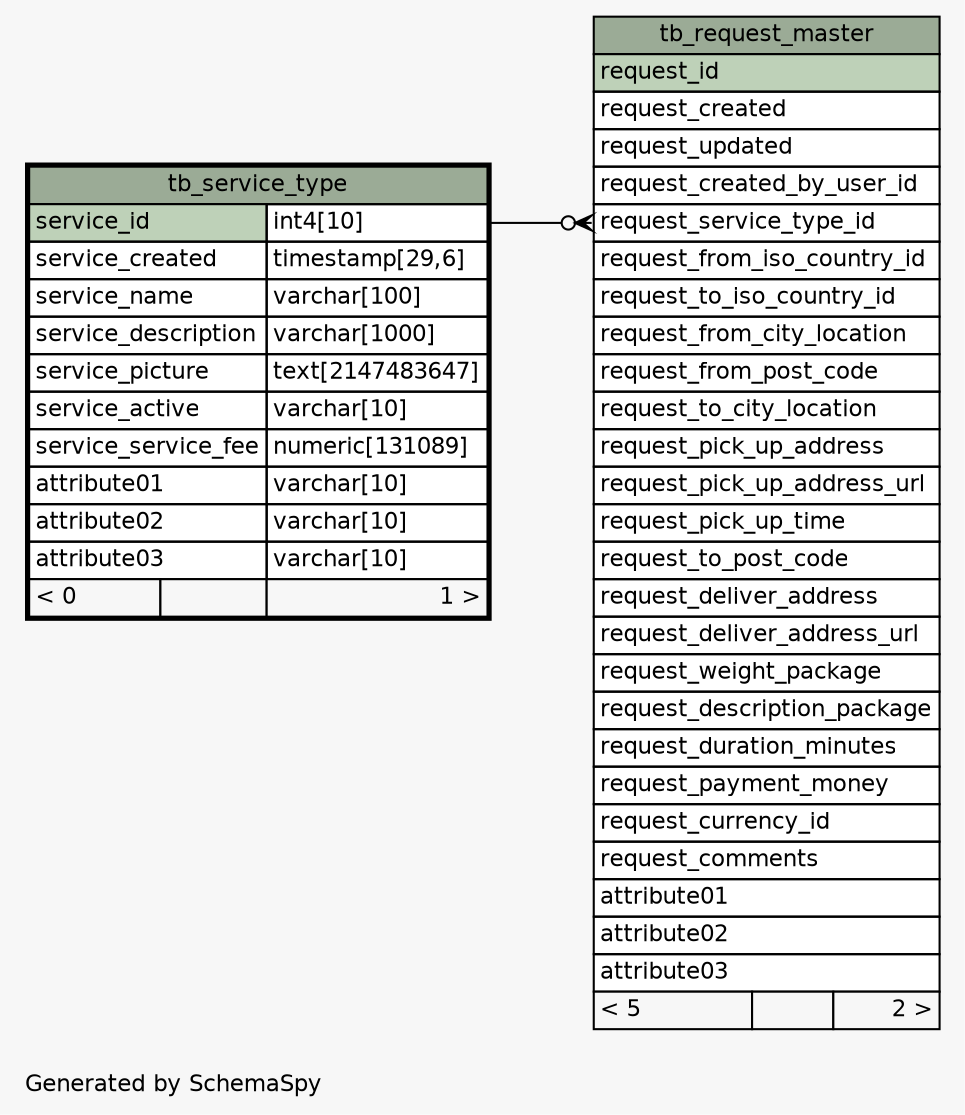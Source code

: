 // dot 2.34.0 on Linux 3.12.1-1-MANJARO
// SchemaSpy rev 590
digraph "oneDegreeRelationshipsDiagram" {
  graph [
    rankdir="RL"
    bgcolor="#f7f7f7"
    label="\nGenerated by SchemaSpy"
    labeljust="l"
    nodesep="0.18"
    ranksep="0.46"
    fontname="Helvetica"
    fontsize="11"
  ];
  node [
    fontname="Helvetica"
    fontsize="11"
    shape="plaintext"
  ];
  edge [
    arrowsize="0.8"
  ];
  "tb_request_master":"request_service_type_id":w -> "tb_service_type":"service_id.type":e [arrowhead=none dir=back arrowtail=crowodot];
  "tb_request_master" [
    label=<
    <TABLE BORDER="0" CELLBORDER="1" CELLSPACING="0" BGCOLOR="#ffffff">
      <TR><TD COLSPAN="3" BGCOLOR="#9bab96" ALIGN="CENTER">tb_request_master</TD></TR>
      <TR><TD PORT="request_id" COLSPAN="3" BGCOLOR="#bed1b8" ALIGN="LEFT">request_id</TD></TR>
      <TR><TD PORT="request_created" COLSPAN="3" ALIGN="LEFT">request_created</TD></TR>
      <TR><TD PORT="request_updated" COLSPAN="3" ALIGN="LEFT">request_updated</TD></TR>
      <TR><TD PORT="request_created_by_user_id" COLSPAN="3" ALIGN="LEFT">request_created_by_user_id</TD></TR>
      <TR><TD PORT="request_service_type_id" COLSPAN="3" ALIGN="LEFT">request_service_type_id</TD></TR>
      <TR><TD PORT="request_from_iso_country_id" COLSPAN="3" ALIGN="LEFT">request_from_iso_country_id</TD></TR>
      <TR><TD PORT="request_to_iso_country_id" COLSPAN="3" ALIGN="LEFT">request_to_iso_country_id</TD></TR>
      <TR><TD PORT="request_from_city_location" COLSPAN="3" ALIGN="LEFT">request_from_city_location</TD></TR>
      <TR><TD PORT="request_from_post_code" COLSPAN="3" ALIGN="LEFT">request_from_post_code</TD></TR>
      <TR><TD PORT="request_to_city_location" COLSPAN="3" ALIGN="LEFT">request_to_city_location</TD></TR>
      <TR><TD PORT="request_pick_up_address" COLSPAN="3" ALIGN="LEFT">request_pick_up_address</TD></TR>
      <TR><TD PORT="request_pick_up_address_url" COLSPAN="3" ALIGN="LEFT">request_pick_up_address_url</TD></TR>
      <TR><TD PORT="request_pick_up_time" COLSPAN="3" ALIGN="LEFT">request_pick_up_time</TD></TR>
      <TR><TD PORT="request_to_post_code" COLSPAN="3" ALIGN="LEFT">request_to_post_code</TD></TR>
      <TR><TD PORT="request_deliver_address" COLSPAN="3" ALIGN="LEFT">request_deliver_address</TD></TR>
      <TR><TD PORT="request_deliver_address_url" COLSPAN="3" ALIGN="LEFT">request_deliver_address_url</TD></TR>
      <TR><TD PORT="request_weight_package" COLSPAN="3" ALIGN="LEFT">request_weight_package</TD></TR>
      <TR><TD PORT="request_description_package" COLSPAN="3" ALIGN="LEFT">request_description_package</TD></TR>
      <TR><TD PORT="request_duration_minutes" COLSPAN="3" ALIGN="LEFT">request_duration_minutes</TD></TR>
      <TR><TD PORT="request_payment_money" COLSPAN="3" ALIGN="LEFT">request_payment_money</TD></TR>
      <TR><TD PORT="request_currency_id" COLSPAN="3" ALIGN="LEFT">request_currency_id</TD></TR>
      <TR><TD PORT="request_comments" COLSPAN="3" ALIGN="LEFT">request_comments</TD></TR>
      <TR><TD PORT="attribute01" COLSPAN="3" ALIGN="LEFT">attribute01</TD></TR>
      <TR><TD PORT="attribute02" COLSPAN="3" ALIGN="LEFT">attribute02</TD></TR>
      <TR><TD PORT="attribute03" COLSPAN="3" ALIGN="LEFT">attribute03</TD></TR>
      <TR><TD ALIGN="LEFT" BGCOLOR="#f7f7f7">&lt; 5</TD><TD ALIGN="RIGHT" BGCOLOR="#f7f7f7">  </TD><TD ALIGN="RIGHT" BGCOLOR="#f7f7f7">2 &gt;</TD></TR>
    </TABLE>>
    URL="tb_request_master.html"
    tooltip="tb_request_master"
  ];
  "tb_service_type" [
    label=<
    <TABLE BORDER="2" CELLBORDER="1" CELLSPACING="0" BGCOLOR="#ffffff">
      <TR><TD COLSPAN="3" BGCOLOR="#9bab96" ALIGN="CENTER">tb_service_type</TD></TR>
      <TR><TD PORT="service_id" COLSPAN="2" BGCOLOR="#bed1b8" ALIGN="LEFT">service_id</TD><TD PORT="service_id.type" ALIGN="LEFT">int4[10]</TD></TR>
      <TR><TD PORT="service_created" COLSPAN="2" ALIGN="LEFT">service_created</TD><TD PORT="service_created.type" ALIGN="LEFT">timestamp[29,6]</TD></TR>
      <TR><TD PORT="service_name" COLSPAN="2" ALIGN="LEFT">service_name</TD><TD PORT="service_name.type" ALIGN="LEFT">varchar[100]</TD></TR>
      <TR><TD PORT="service_description" COLSPAN="2" ALIGN="LEFT">service_description</TD><TD PORT="service_description.type" ALIGN="LEFT">varchar[1000]</TD></TR>
      <TR><TD PORT="service_picture" COLSPAN="2" ALIGN="LEFT">service_picture</TD><TD PORT="service_picture.type" ALIGN="LEFT">text[2147483647]</TD></TR>
      <TR><TD PORT="service_active" COLSPAN="2" ALIGN="LEFT">service_active</TD><TD PORT="service_active.type" ALIGN="LEFT">varchar[10]</TD></TR>
      <TR><TD PORT="service_service_fee" COLSPAN="2" ALIGN="LEFT">service_service_fee</TD><TD PORT="service_service_fee.type" ALIGN="LEFT">numeric[131089]</TD></TR>
      <TR><TD PORT="attribute01" COLSPAN="2" ALIGN="LEFT">attribute01</TD><TD PORT="attribute01.type" ALIGN="LEFT">varchar[10]</TD></TR>
      <TR><TD PORT="attribute02" COLSPAN="2" ALIGN="LEFT">attribute02</TD><TD PORT="attribute02.type" ALIGN="LEFT">varchar[10]</TD></TR>
      <TR><TD PORT="attribute03" COLSPAN="2" ALIGN="LEFT">attribute03</TD><TD PORT="attribute03.type" ALIGN="LEFT">varchar[10]</TD></TR>
      <TR><TD ALIGN="LEFT" BGCOLOR="#f7f7f7">&lt; 0</TD><TD ALIGN="RIGHT" BGCOLOR="#f7f7f7">  </TD><TD ALIGN="RIGHT" BGCOLOR="#f7f7f7">1 &gt;</TD></TR>
    </TABLE>>
    URL="tb_service_type.html"
    tooltip="tb_service_type"
  ];
}
